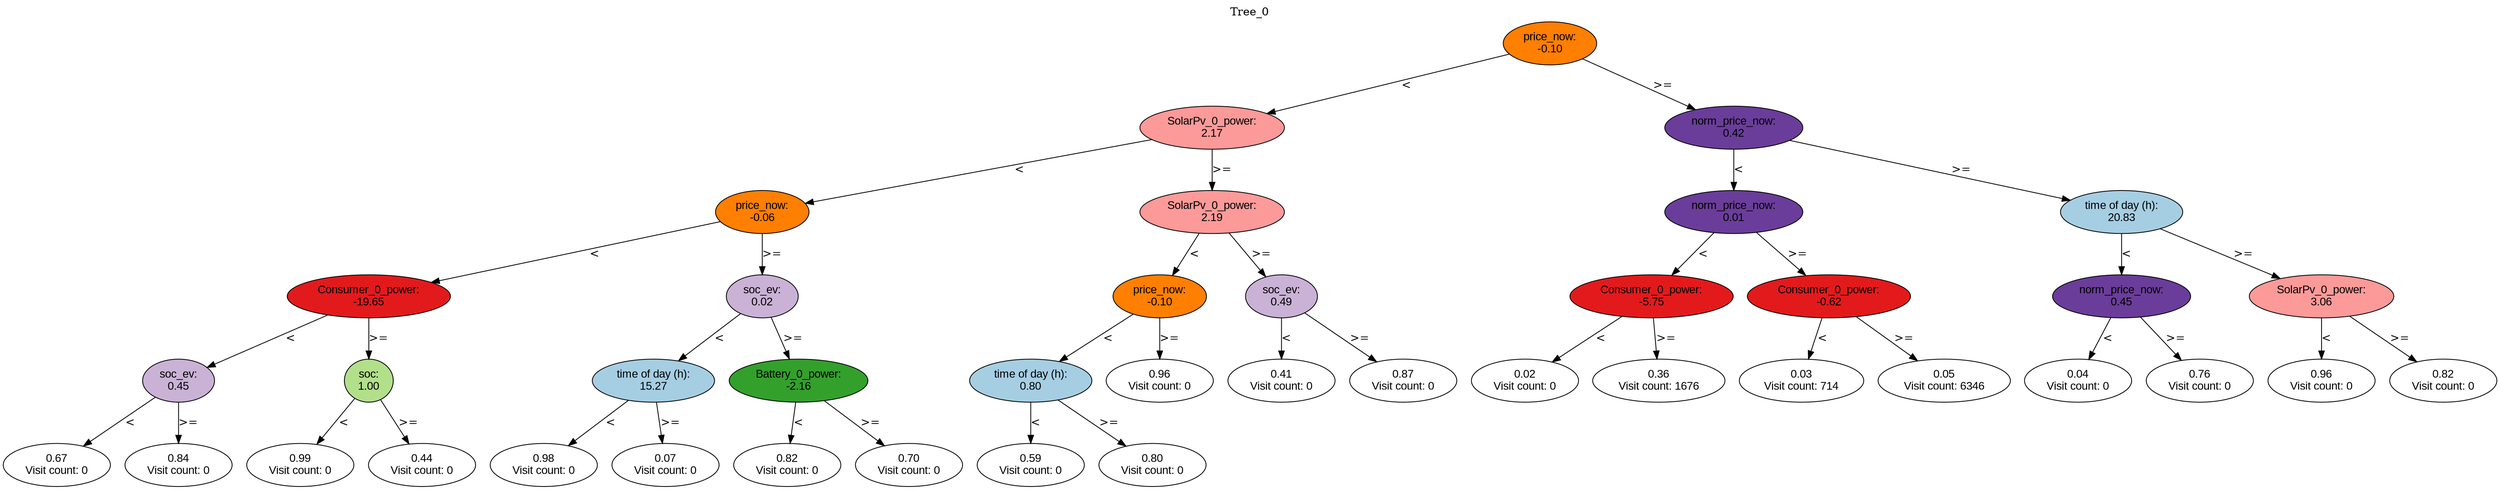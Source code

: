 digraph BST {
    node [fontname="Arial" style=filled colorscheme=paired12];
    0 [ label = "price_now:
-0.10" fillcolor=8];
    1 [ label = "SolarPv_0_power:
2.17" fillcolor=5];
    2 [ label = "price_now:
-0.06" fillcolor=8];
    3 [ label = "Consumer_0_power:
-19.65" fillcolor=6];
    4 [ label = "soc_ev:
0.45" fillcolor=9];
    5 [ label = "0.67
Visit count: 0" fillcolor=white];
    6 [ label = "0.84
Visit count: 0" fillcolor=white];
    7 [ label = "soc:
1.00" fillcolor=3];
    8 [ label = "0.99
Visit count: 0" fillcolor=white];
    9 [ label = "0.44
Visit count: 0" fillcolor=white];
    10 [ label = "soc_ev:
0.02" fillcolor=9];
    11 [ label = "time of day (h):
15.27" fillcolor=1];
    12 [ label = "0.98
Visit count: 0" fillcolor=white];
    13 [ label = "0.07
Visit count: 0" fillcolor=white];
    14 [ label = "Battery_0_power:
-2.16" fillcolor=4];
    15 [ label = "0.82
Visit count: 0" fillcolor=white];
    16 [ label = "0.70
Visit count: 0" fillcolor=white];
    17 [ label = "SolarPv_0_power:
2.19" fillcolor=5];
    18 [ label = "price_now:
-0.10" fillcolor=8];
    19 [ label = "time of day (h):
0.80" fillcolor=1];
    20 [ label = "0.59
Visit count: 0" fillcolor=white];
    21 [ label = "0.80
Visit count: 0" fillcolor=white];
    22 [ label = "0.96
Visit count: 0" fillcolor=white];
    23 [ label = "soc_ev:
0.49" fillcolor=9];
    24 [ label = "0.41
Visit count: 0" fillcolor=white];
    25 [ label = "0.87
Visit count: 0" fillcolor=white];
    26 [ label = "norm_price_now:
0.42" fillcolor=10];
    27 [ label = "norm_price_now:
0.01" fillcolor=10];
    28 [ label = "Consumer_0_power:
-5.75" fillcolor=6];
    29 [ label = "0.02
Visit count: 0" fillcolor=white];
    30 [ label = "0.36
Visit count: 1676" fillcolor=white];
    31 [ label = "Consumer_0_power:
-0.62" fillcolor=6];
    32 [ label = "0.03
Visit count: 714" fillcolor=white];
    33 [ label = "0.05
Visit count: 6346" fillcolor=white];
    34 [ label = "time of day (h):
20.83" fillcolor=1];
    35 [ label = "norm_price_now:
0.45" fillcolor=10];
    36 [ label = "0.04
Visit count: 0" fillcolor=white];
    37 [ label = "0.76
Visit count: 0" fillcolor=white];
    38 [ label = "SolarPv_0_power:
3.06" fillcolor=5];
    39 [ label = "0.96
Visit count: 0" fillcolor=white];
    40 [ label = "0.82
Visit count: 0" fillcolor=white];

    0  -> 1[ label = "<"];
    0  -> 26[ label = ">="];
    1  -> 2[ label = "<"];
    1  -> 17[ label = ">="];
    2  -> 3[ label = "<"];
    2  -> 10[ label = ">="];
    3  -> 4[ label = "<"];
    3  -> 7[ label = ">="];
    4  -> 5[ label = "<"];
    4  -> 6[ label = ">="];
    7  -> 8[ label = "<"];
    7  -> 9[ label = ">="];
    10  -> 11[ label = "<"];
    10  -> 14[ label = ">="];
    11  -> 12[ label = "<"];
    11  -> 13[ label = ">="];
    14  -> 15[ label = "<"];
    14  -> 16[ label = ">="];
    17  -> 18[ label = "<"];
    17  -> 23[ label = ">="];
    18  -> 19[ label = "<"];
    18  -> 22[ label = ">="];
    19  -> 20[ label = "<"];
    19  -> 21[ label = ">="];
    23  -> 24[ label = "<"];
    23  -> 25[ label = ">="];
    26  -> 27[ label = "<"];
    26  -> 34[ label = ">="];
    27  -> 28[ label = "<"];
    27  -> 31[ label = ">="];
    28  -> 29[ label = "<"];
    28  -> 30[ label = ">="];
    31  -> 32[ label = "<"];
    31  -> 33[ label = ">="];
    34  -> 35[ label = "<"];
    34  -> 38[ label = ">="];
    35  -> 36[ label = "<"];
    35  -> 37[ label = ">="];
    38  -> 39[ label = "<"];
    38  -> 40[ label = ">="];

    labelloc="t";
    label="Tree_0";
}